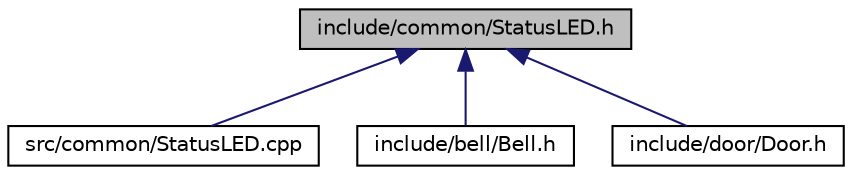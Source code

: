 digraph "include/common/StatusLED.h"
{
 // LATEX_PDF_SIZE
  edge [fontname="Helvetica",fontsize="10",labelfontname="Helvetica",labelfontsize="10"];
  node [fontname="Helvetica",fontsize="10",shape=record];
  Node1 [label="include/common/StatusLED.h",height=0.2,width=0.4,color="black", fillcolor="grey75", style="filled", fontcolor="black",tooltip="Provides a class for controlling status LEDs."];
  Node1 -> Node2 [dir="back",color="midnightblue",fontsize="10",style="solid",fontname="Helvetica"];
  Node2 [label="src/common/StatusLED.cpp",height=0.2,width=0.4,color="black", fillcolor="white", style="filled",URL="$StatusLED_8cpp.html",tooltip="StatusLED class implementation."];
  Node1 -> Node3 [dir="back",color="midnightblue",fontsize="10",style="solid",fontname="Helvetica"];
  Node3 [label="include/bell/Bell.h",height=0.2,width=0.4,color="black", fillcolor="white", style="filled",URL="$Bell_8h.html",tooltip="Main Bell class."];
  Node1 -> Node4 [dir="back",color="midnightblue",fontsize="10",style="solid",fontname="Helvetica"];
  Node4 [label="include/door/Door.h",height=0.2,width=0.4,color="black", fillcolor="white", style="filled",URL="$Door_8h.html",tooltip="The Main door class."];
}
